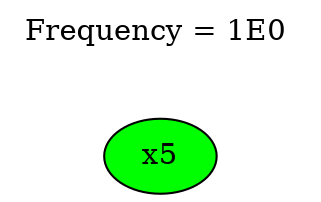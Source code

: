 strict digraph "" {
	graph [label=<Frequency = 1E0
 <br/> <br/> <br/>>,
		labelloc=t
	];
	node [label="\N"];
	0	 [fillcolor="#00ff00",
		label=x5,
		style=filled];
}
